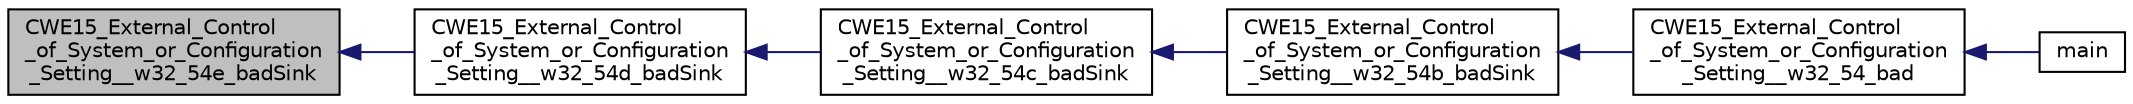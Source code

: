 digraph "CWE15_External_Control_of_System_or_Configuration_Setting__w32_54e_badSink"
{
  edge [fontname="Helvetica",fontsize="10",labelfontname="Helvetica",labelfontsize="10"];
  node [fontname="Helvetica",fontsize="10",shape=record];
  rankdir="LR";
  Node16 [label="CWE15_External_Control\l_of_System_or_Configuration\l_Setting__w32_54e_badSink",height=0.2,width=0.4,color="black", fillcolor="grey75", style="filled", fontcolor="black"];
  Node16 -> Node17 [dir="back",color="midnightblue",fontsize="10",style="solid",fontname="Helvetica"];
  Node17 [label="CWE15_External_Control\l_of_System_or_Configuration\l_Setting__w32_54d_badSink",height=0.2,width=0.4,color="black", fillcolor="white", style="filled",URL="$CWE15__External__Control__of__System__or__Configuration__Setting____w32__54d_8c.html#af80cc0309ca5ccf26938d3fe97af0e72"];
  Node17 -> Node18 [dir="back",color="midnightblue",fontsize="10",style="solid",fontname="Helvetica"];
  Node18 [label="CWE15_External_Control\l_of_System_or_Configuration\l_Setting__w32_54c_badSink",height=0.2,width=0.4,color="black", fillcolor="white", style="filled",URL="$CWE15__External__Control__of__System__or__Configuration__Setting____w32__54c_8c.html#abc8a81dbcdbca92341efdc987fdd605a"];
  Node18 -> Node19 [dir="back",color="midnightblue",fontsize="10",style="solid",fontname="Helvetica"];
  Node19 [label="CWE15_External_Control\l_of_System_or_Configuration\l_Setting__w32_54b_badSink",height=0.2,width=0.4,color="black", fillcolor="white", style="filled",URL="$CWE15__External__Control__of__System__or__Configuration__Setting____w32__54b_8c.html#a005791fbada408ed1e00511f875f9816"];
  Node19 -> Node20 [dir="back",color="midnightblue",fontsize="10",style="solid",fontname="Helvetica"];
  Node20 [label="CWE15_External_Control\l_of_System_or_Configuration\l_Setting__w32_54_bad",height=0.2,width=0.4,color="black", fillcolor="white", style="filled",URL="$testcases_8h.html#a4c87070b68fc83712b3386ac7a671a69"];
  Node20 -> Node21 [dir="back",color="midnightblue",fontsize="10",style="solid",fontname="Helvetica"];
  Node21 [label="main",height=0.2,width=0.4,color="black", fillcolor="white", style="filled",URL="$main_8cpp.html#a0ddf1224851353fc92bfbff6f499fa97"];
}
